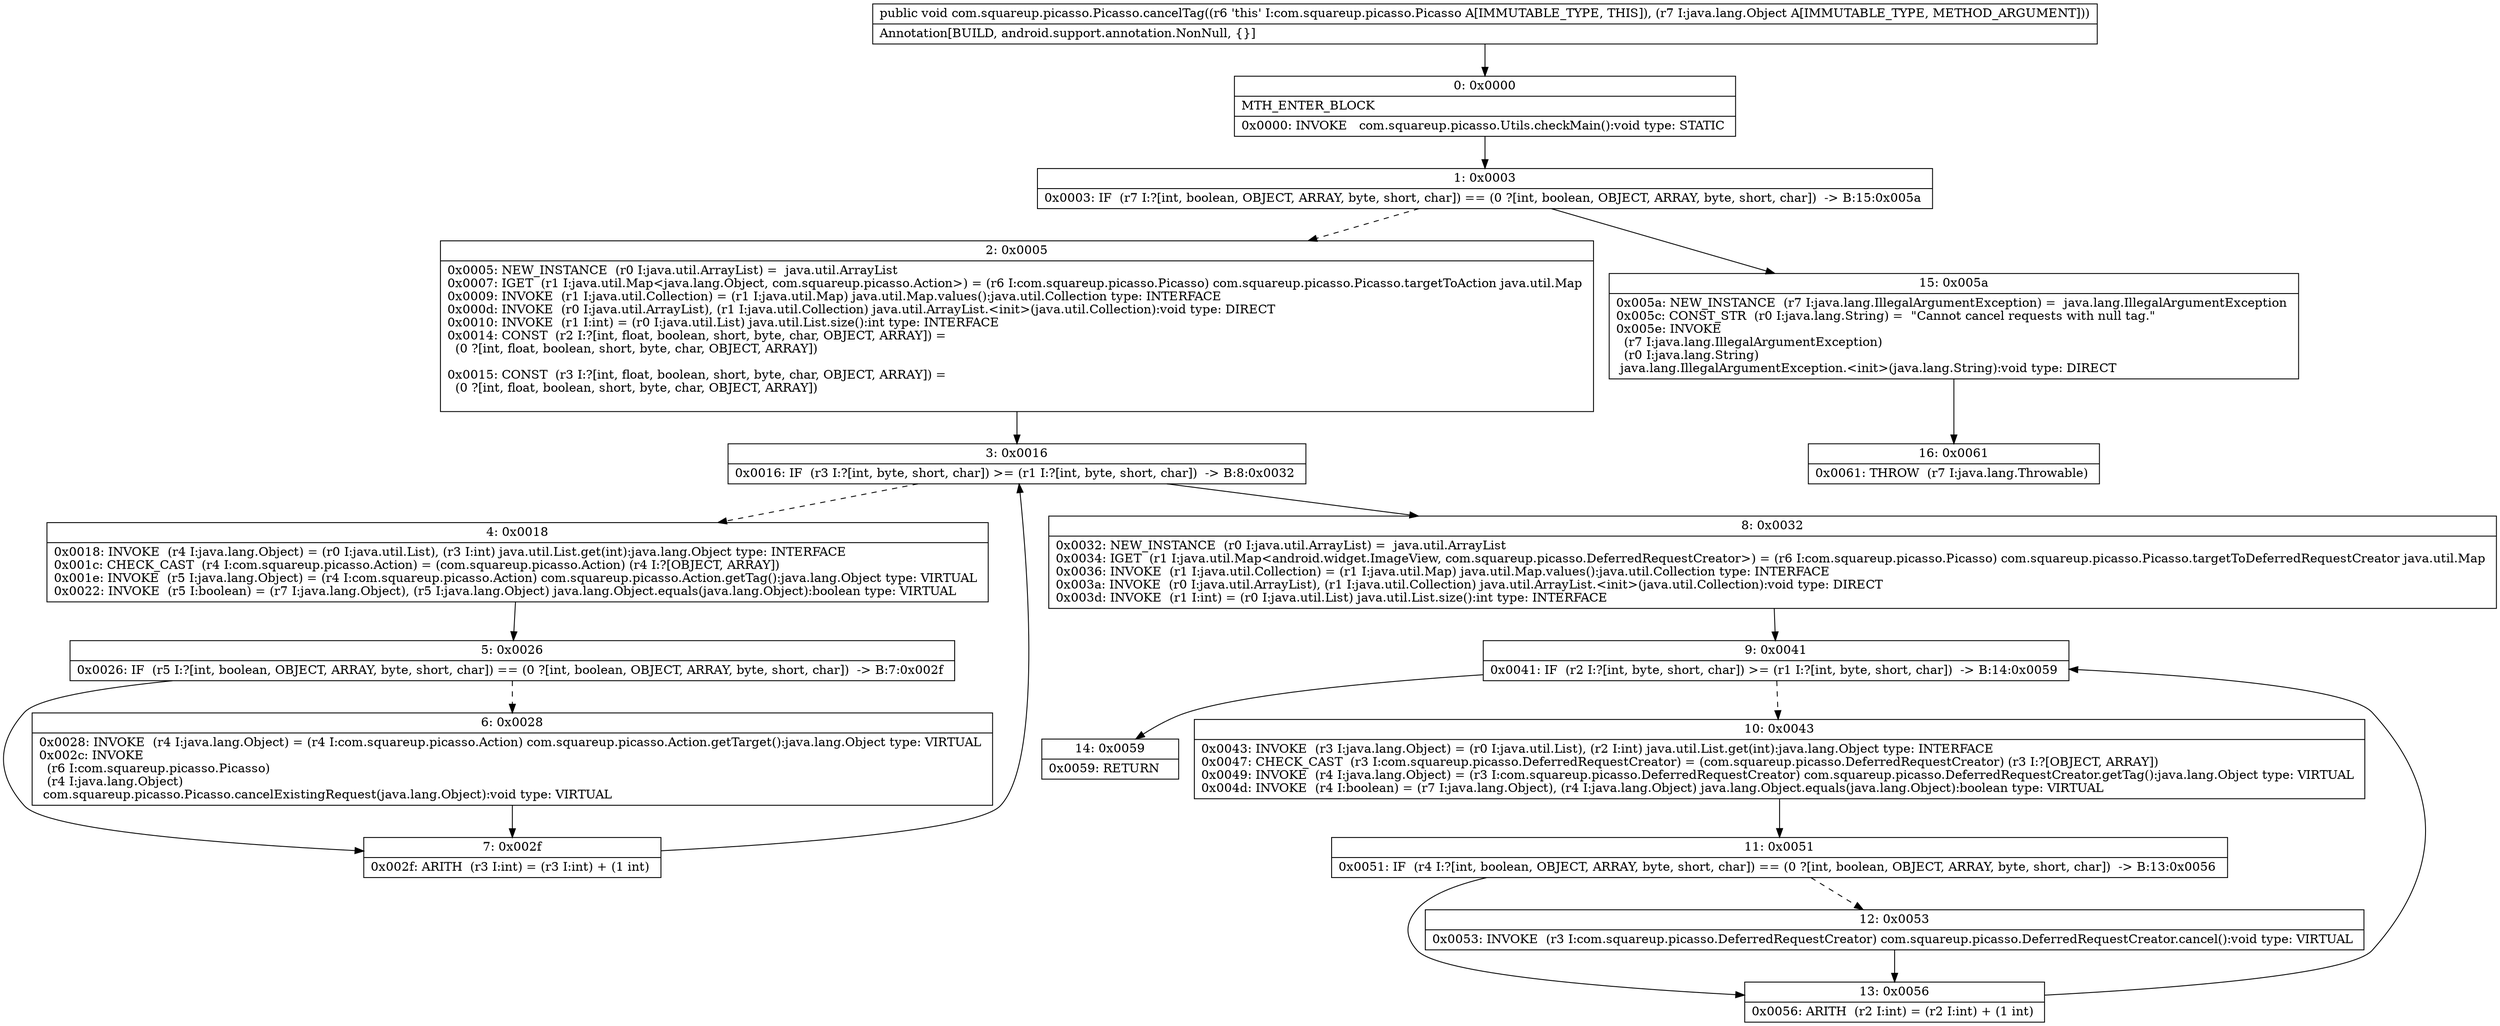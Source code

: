 digraph "CFG forcom.squareup.picasso.Picasso.cancelTag(Ljava\/lang\/Object;)V" {
Node_0 [shape=record,label="{0\:\ 0x0000|MTH_ENTER_BLOCK\l|0x0000: INVOKE   com.squareup.picasso.Utils.checkMain():void type: STATIC \l}"];
Node_1 [shape=record,label="{1\:\ 0x0003|0x0003: IF  (r7 I:?[int, boolean, OBJECT, ARRAY, byte, short, char]) == (0 ?[int, boolean, OBJECT, ARRAY, byte, short, char])  \-\> B:15:0x005a \l}"];
Node_2 [shape=record,label="{2\:\ 0x0005|0x0005: NEW_INSTANCE  (r0 I:java.util.ArrayList) =  java.util.ArrayList \l0x0007: IGET  (r1 I:java.util.Map\<java.lang.Object, com.squareup.picasso.Action\>) = (r6 I:com.squareup.picasso.Picasso) com.squareup.picasso.Picasso.targetToAction java.util.Map \l0x0009: INVOKE  (r1 I:java.util.Collection) = (r1 I:java.util.Map) java.util.Map.values():java.util.Collection type: INTERFACE \l0x000d: INVOKE  (r0 I:java.util.ArrayList), (r1 I:java.util.Collection) java.util.ArrayList.\<init\>(java.util.Collection):void type: DIRECT \l0x0010: INVOKE  (r1 I:int) = (r0 I:java.util.List) java.util.List.size():int type: INTERFACE \l0x0014: CONST  (r2 I:?[int, float, boolean, short, byte, char, OBJECT, ARRAY]) = \l  (0 ?[int, float, boolean, short, byte, char, OBJECT, ARRAY])\l \l0x0015: CONST  (r3 I:?[int, float, boolean, short, byte, char, OBJECT, ARRAY]) = \l  (0 ?[int, float, boolean, short, byte, char, OBJECT, ARRAY])\l \l}"];
Node_3 [shape=record,label="{3\:\ 0x0016|0x0016: IF  (r3 I:?[int, byte, short, char]) \>= (r1 I:?[int, byte, short, char])  \-\> B:8:0x0032 \l}"];
Node_4 [shape=record,label="{4\:\ 0x0018|0x0018: INVOKE  (r4 I:java.lang.Object) = (r0 I:java.util.List), (r3 I:int) java.util.List.get(int):java.lang.Object type: INTERFACE \l0x001c: CHECK_CAST  (r4 I:com.squareup.picasso.Action) = (com.squareup.picasso.Action) (r4 I:?[OBJECT, ARRAY]) \l0x001e: INVOKE  (r5 I:java.lang.Object) = (r4 I:com.squareup.picasso.Action) com.squareup.picasso.Action.getTag():java.lang.Object type: VIRTUAL \l0x0022: INVOKE  (r5 I:boolean) = (r7 I:java.lang.Object), (r5 I:java.lang.Object) java.lang.Object.equals(java.lang.Object):boolean type: VIRTUAL \l}"];
Node_5 [shape=record,label="{5\:\ 0x0026|0x0026: IF  (r5 I:?[int, boolean, OBJECT, ARRAY, byte, short, char]) == (0 ?[int, boolean, OBJECT, ARRAY, byte, short, char])  \-\> B:7:0x002f \l}"];
Node_6 [shape=record,label="{6\:\ 0x0028|0x0028: INVOKE  (r4 I:java.lang.Object) = (r4 I:com.squareup.picasso.Action) com.squareup.picasso.Action.getTarget():java.lang.Object type: VIRTUAL \l0x002c: INVOKE  \l  (r6 I:com.squareup.picasso.Picasso)\l  (r4 I:java.lang.Object)\l com.squareup.picasso.Picasso.cancelExistingRequest(java.lang.Object):void type: VIRTUAL \l}"];
Node_7 [shape=record,label="{7\:\ 0x002f|0x002f: ARITH  (r3 I:int) = (r3 I:int) + (1 int) \l}"];
Node_8 [shape=record,label="{8\:\ 0x0032|0x0032: NEW_INSTANCE  (r0 I:java.util.ArrayList) =  java.util.ArrayList \l0x0034: IGET  (r1 I:java.util.Map\<android.widget.ImageView, com.squareup.picasso.DeferredRequestCreator\>) = (r6 I:com.squareup.picasso.Picasso) com.squareup.picasso.Picasso.targetToDeferredRequestCreator java.util.Map \l0x0036: INVOKE  (r1 I:java.util.Collection) = (r1 I:java.util.Map) java.util.Map.values():java.util.Collection type: INTERFACE \l0x003a: INVOKE  (r0 I:java.util.ArrayList), (r1 I:java.util.Collection) java.util.ArrayList.\<init\>(java.util.Collection):void type: DIRECT \l0x003d: INVOKE  (r1 I:int) = (r0 I:java.util.List) java.util.List.size():int type: INTERFACE \l}"];
Node_9 [shape=record,label="{9\:\ 0x0041|0x0041: IF  (r2 I:?[int, byte, short, char]) \>= (r1 I:?[int, byte, short, char])  \-\> B:14:0x0059 \l}"];
Node_10 [shape=record,label="{10\:\ 0x0043|0x0043: INVOKE  (r3 I:java.lang.Object) = (r0 I:java.util.List), (r2 I:int) java.util.List.get(int):java.lang.Object type: INTERFACE \l0x0047: CHECK_CAST  (r3 I:com.squareup.picasso.DeferredRequestCreator) = (com.squareup.picasso.DeferredRequestCreator) (r3 I:?[OBJECT, ARRAY]) \l0x0049: INVOKE  (r4 I:java.lang.Object) = (r3 I:com.squareup.picasso.DeferredRequestCreator) com.squareup.picasso.DeferredRequestCreator.getTag():java.lang.Object type: VIRTUAL \l0x004d: INVOKE  (r4 I:boolean) = (r7 I:java.lang.Object), (r4 I:java.lang.Object) java.lang.Object.equals(java.lang.Object):boolean type: VIRTUAL \l}"];
Node_11 [shape=record,label="{11\:\ 0x0051|0x0051: IF  (r4 I:?[int, boolean, OBJECT, ARRAY, byte, short, char]) == (0 ?[int, boolean, OBJECT, ARRAY, byte, short, char])  \-\> B:13:0x0056 \l}"];
Node_12 [shape=record,label="{12\:\ 0x0053|0x0053: INVOKE  (r3 I:com.squareup.picasso.DeferredRequestCreator) com.squareup.picasso.DeferredRequestCreator.cancel():void type: VIRTUAL \l}"];
Node_13 [shape=record,label="{13\:\ 0x0056|0x0056: ARITH  (r2 I:int) = (r2 I:int) + (1 int) \l}"];
Node_14 [shape=record,label="{14\:\ 0x0059|0x0059: RETURN   \l}"];
Node_15 [shape=record,label="{15\:\ 0x005a|0x005a: NEW_INSTANCE  (r7 I:java.lang.IllegalArgumentException) =  java.lang.IllegalArgumentException \l0x005c: CONST_STR  (r0 I:java.lang.String) =  \"Cannot cancel requests with null tag.\" \l0x005e: INVOKE  \l  (r7 I:java.lang.IllegalArgumentException)\l  (r0 I:java.lang.String)\l java.lang.IllegalArgumentException.\<init\>(java.lang.String):void type: DIRECT \l}"];
Node_16 [shape=record,label="{16\:\ 0x0061|0x0061: THROW  (r7 I:java.lang.Throwable) \l}"];
MethodNode[shape=record,label="{public void com.squareup.picasso.Picasso.cancelTag((r6 'this' I:com.squareup.picasso.Picasso A[IMMUTABLE_TYPE, THIS]), (r7 I:java.lang.Object A[IMMUTABLE_TYPE, METHOD_ARGUMENT]))  | Annotation[BUILD, android.support.annotation.NonNull, \{\}]\l}"];
MethodNode -> Node_0;
Node_0 -> Node_1;
Node_1 -> Node_2[style=dashed];
Node_1 -> Node_15;
Node_2 -> Node_3;
Node_3 -> Node_4[style=dashed];
Node_3 -> Node_8;
Node_4 -> Node_5;
Node_5 -> Node_6[style=dashed];
Node_5 -> Node_7;
Node_6 -> Node_7;
Node_7 -> Node_3;
Node_8 -> Node_9;
Node_9 -> Node_10[style=dashed];
Node_9 -> Node_14;
Node_10 -> Node_11;
Node_11 -> Node_12[style=dashed];
Node_11 -> Node_13;
Node_12 -> Node_13;
Node_13 -> Node_9;
Node_15 -> Node_16;
}

